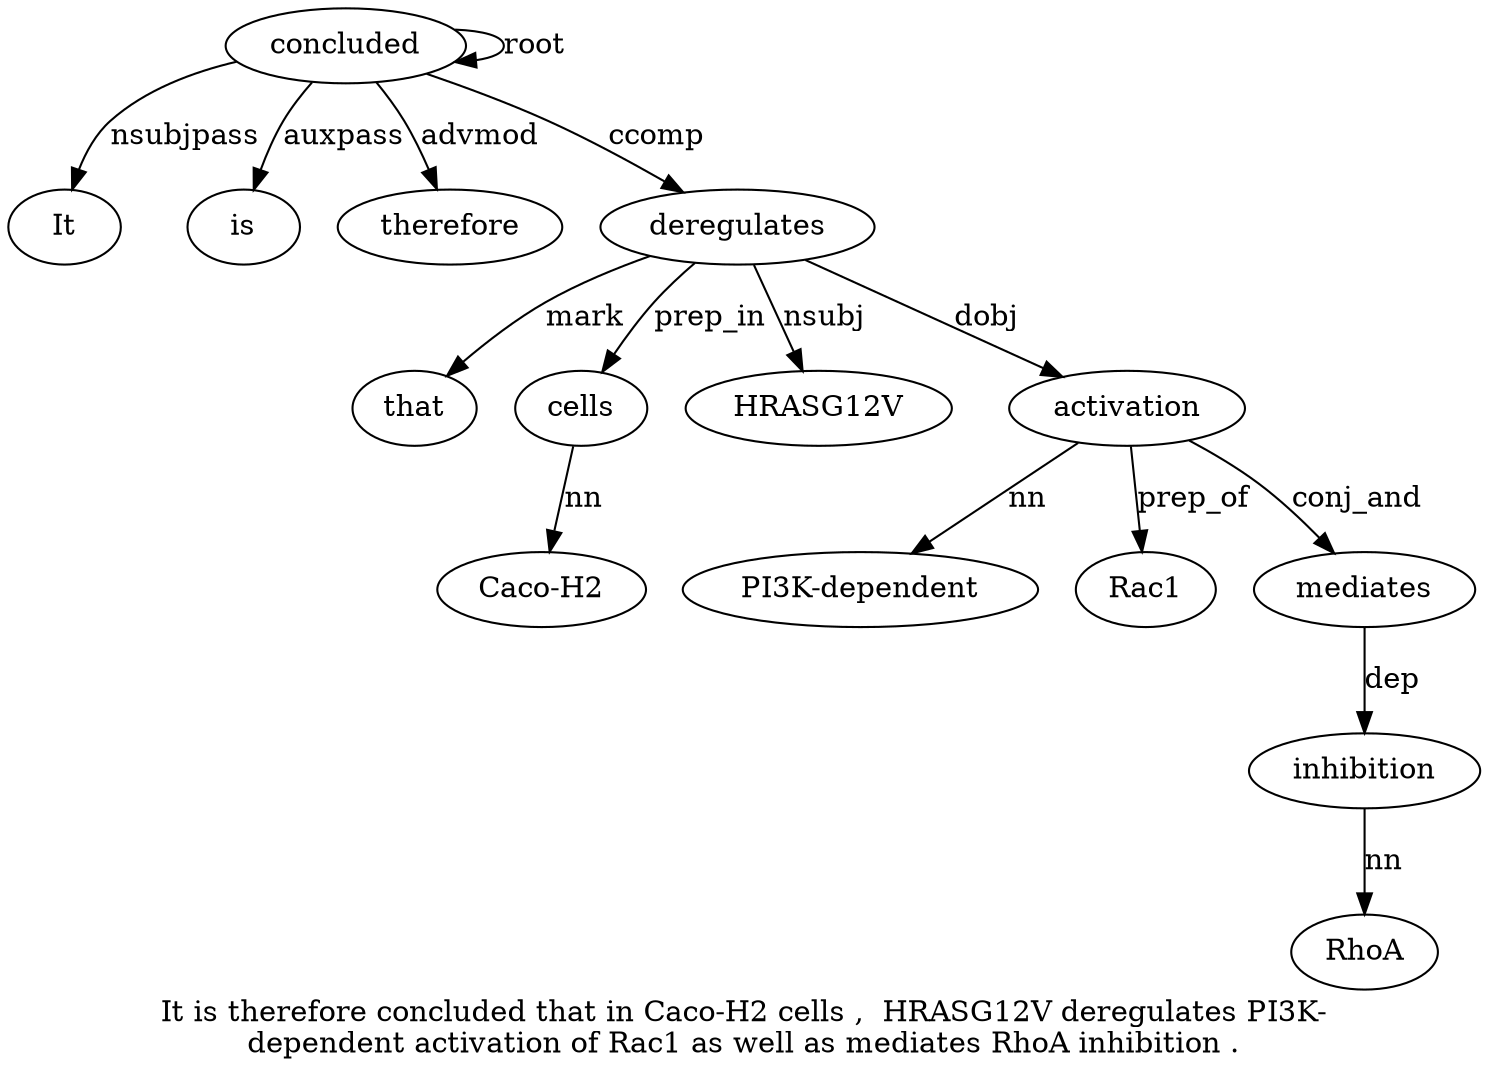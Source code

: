 digraph "It is therefore concluded that in Caco-H2 cells ,  HRASG12V deregulates PI3K-dependent activation of Rac1 as well as mediates RhoA inhibition ." {
label="It is therefore concluded that in Caco-H2 cells ,  HRASG12V deregulates PI3K-
dependent activation of Rac1 as well as mediates RhoA inhibition .";
concluded4 [style=filled, fillcolor=white, label=concluded];
It1 [style=filled, fillcolor=white, label=It];
concluded4 -> It1  [label=nsubjpass];
is2 [style=filled, fillcolor=white, label=is];
concluded4 -> is2  [label=auxpass];
therefore3 [style=filled, fillcolor=white, label=therefore];
concluded4 -> therefore3  [label=advmod];
concluded4 -> concluded4  [label=root];
deregulates11 [style=filled, fillcolor=white, label=deregulates];
that5 [style=filled, fillcolor=white, label=that];
deregulates11 -> that5  [label=mark];
cells8 [style=filled, fillcolor=white, label=cells];
"Caco-H27" [style=filled, fillcolor=white, label="Caco-H2"];
cells8 -> "Caco-H27"  [label=nn];
deregulates11 -> cells8  [label=prep_in];
HRASG12V10 [style=filled, fillcolor=white, label=HRASG12V];
deregulates11 -> HRASG12V10  [label=nsubj];
concluded4 -> deregulates11  [label=ccomp];
activation13 [style=filled, fillcolor=white, label=activation];
"PI3K-dependent12" [style=filled, fillcolor=white, label="PI3K-dependent"];
activation13 -> "PI3K-dependent12"  [label=nn];
deregulates11 -> activation13  [label=dobj];
Rac115 [style=filled, fillcolor=white, label=Rac1];
activation13 -> Rac115  [label=prep_of];
mediates19 [style=filled, fillcolor=white, label=mediates];
activation13 -> mediates19  [label=conj_and];
inhibition21 [style=filled, fillcolor=white, label=inhibition];
RhoA20 [style=filled, fillcolor=white, label=RhoA];
inhibition21 -> RhoA20  [label=nn];
mediates19 -> inhibition21  [label=dep];
}
